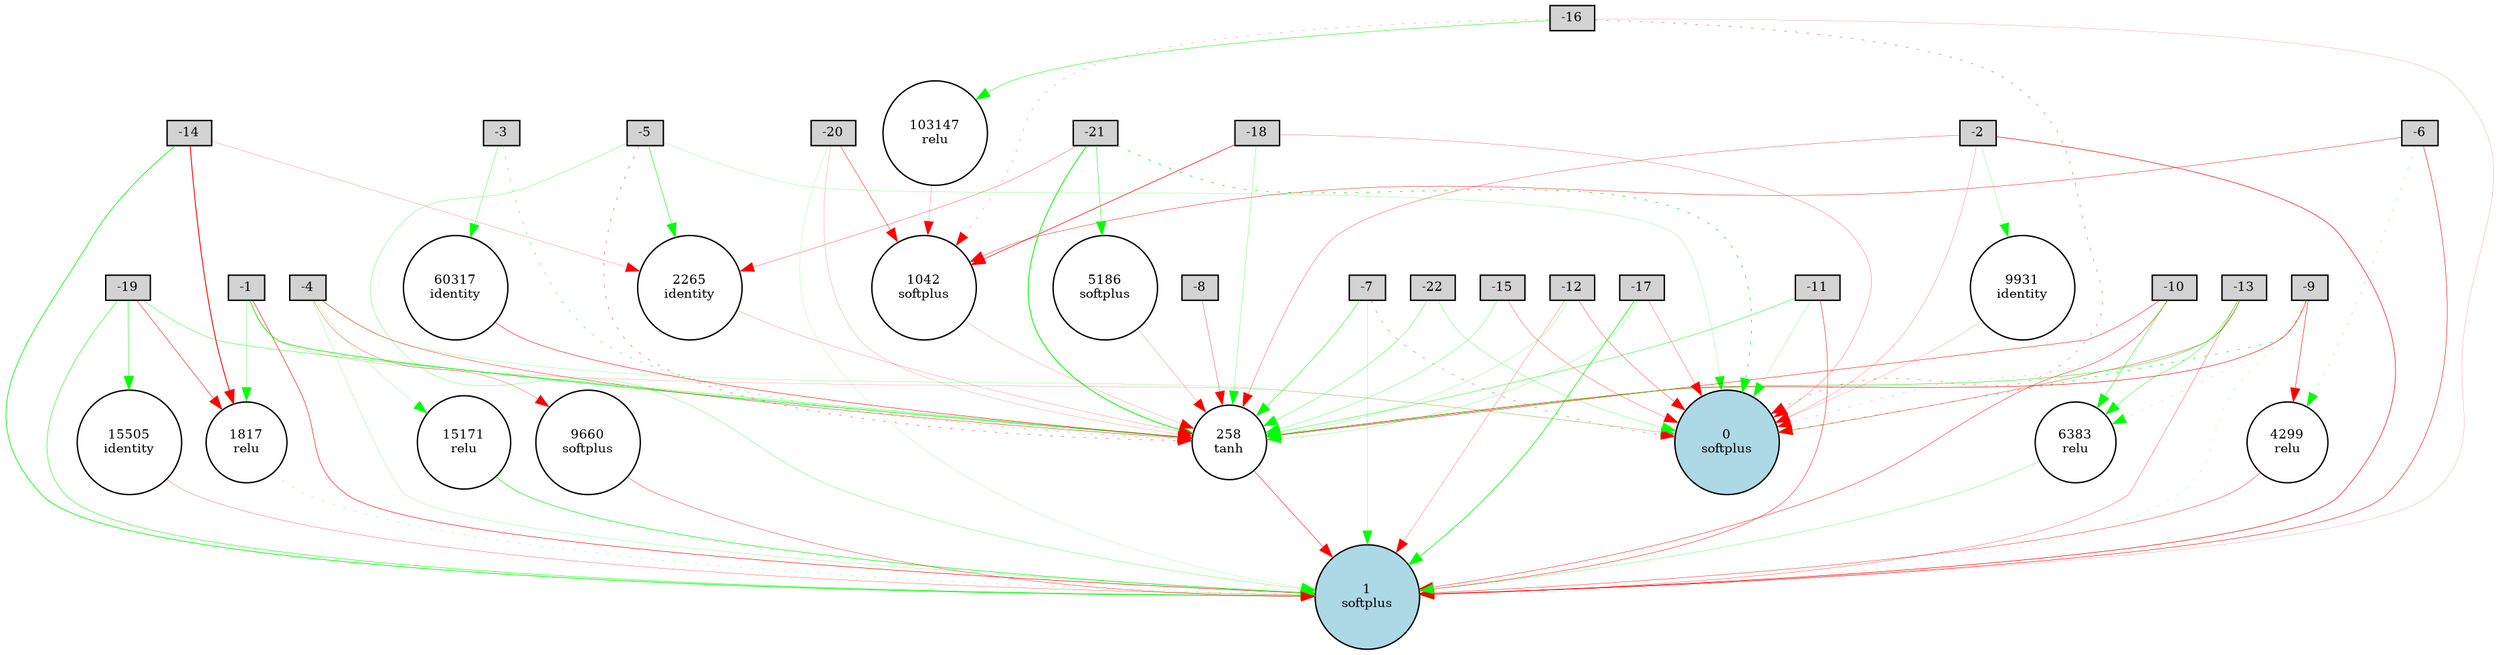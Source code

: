 digraph {
	node [fontsize=9 height=0.2 shape=circle width=0.2]
	A [label=-1 fillcolor=lightgray shape=box style=filled]
	B [label=-2 fillcolor=lightgray shape=box style=filled]
	-3 [label=-3 fillcolor=lightgray shape=box style=filled]
	-4 [label=-4 fillcolor=lightgray shape=box style=filled]
	-5 [label=-5 fillcolor=lightgray shape=box style=filled]
	-6 [label=-6 fillcolor=lightgray shape=box style=filled]
	-7 [label=-7 fillcolor=lightgray shape=box style=filled]
	-8 [label=-8 fillcolor=lightgray shape=box style=filled]
	-9 [label=-9 fillcolor=lightgray shape=box style=filled]
	-10 [label=-10 fillcolor=lightgray shape=box style=filled]
	-11 [label=-11 fillcolor=lightgray shape=box style=filled]
	-12 [label=-12 fillcolor=lightgray shape=box style=filled]
	-13 [label=-13 fillcolor=lightgray shape=box style=filled]
	-14 [label=-14 fillcolor=lightgray shape=box style=filled]
	-15 [label=-15 fillcolor=lightgray shape=box style=filled]
	-16 [label=-16 fillcolor=lightgray shape=box style=filled]
	-17 [label=-17 fillcolor=lightgray shape=box style=filled]
	-18 [label=-18 fillcolor=lightgray shape=box style=filled]
	-19 [label=-19 fillcolor=lightgray shape=box style=filled]
	-20 [label=-20 fillcolor=lightgray shape=box style=filled]
	-21 [label=-21 fillcolor=lightgray shape=box style=filled]
	-22 [label=-22 fillcolor=lightgray shape=box style=filled]
	"A XOR B" [label="0
softplus" fillcolor=lightblue style=filled]
	1 [label="1
softplus" fillcolor=lightblue style=filled]
	258 [label="258
tanh" fillcolor=white style=filled]
	5186 [label="5186
softplus" fillcolor=white style=filled]
	2265 [label="2265
identity" fillcolor=white style=filled]
	15171 [label="15171
relu" fillcolor=white style=filled]
	4299 [label="4299
relu" fillcolor=white style=filled]
	9931 [label="9931
identity" fillcolor=white style=filled]
	103147 [label="103147
relu" fillcolor=white style=filled]
	6383 [label="6383
relu" fillcolor=white style=filled]
	15505 [label="15505
identity" fillcolor=white style=filled]
	1042 [label="1042
softplus" fillcolor=white style=filled]
	1817 [label="1817
relu" fillcolor=white style=filled]
	9660 [label="9660
softplus" fillcolor=white style=filled]
	60317 [label="60317
identity" fillcolor=white style=filled]
	-10 -> "A XOR B" [color=red penwidth=0.11422329236710461 style=dotted]
	-18 -> "A XOR B" [color=red penwidth=0.1624012376845564 style=solid]
	-12 -> 258 [color=green penwidth=0.14300324413208818 style=solid]
	-9 -> 258 [color=red penwidth=0.3627232874594861 style=solid]
	-12 -> "A XOR B" [color=red penwidth=0.22745437782277397 style=solid]
	-22 -> "A XOR B" [color=green penwidth=0.1918356564377236 style=solid]
	-5 -> 1 [color=green penwidth=0.18636498037080906 style=solid]
	A -> "A XOR B" [color=red penwidth=0.10597807123718175 style=solid]
	-6 -> 1 [color=red penwidth=0.3373299191223935 style=solid]
	-14 -> 1 [color=green penwidth=0.5128916395307542 style=solid]
	-9 -> 1 [color=green penwidth=0.13746836989077385 style=dotted]
	-15 -> "A XOR B" [color=red penwidth=0.19765664653137288 style=solid]
	-17 -> "A XOR B" [color=red penwidth=0.19098022644435092 style=solid]
	-18 -> 258 [color=green penwidth=0.1783095911388061 style=solid]
	-7 -> 1 [color=green penwidth=0.13643539214520758 style=solid]
	-22 -> 258 [color=green penwidth=0.2393533862855512 style=solid]
	-16 -> 1 [color=red penwidth=0.10081621480621512 style=solid]
	-17 -> 1 [color=green penwidth=0.4705233659966376 style=solid]
	-4 -> 1 [color=green penwidth=0.14051362812225465 style=solid]
	-9 -> "A XOR B" [color=green penwidth=0.4056211115364057 style=dotted]
	-19 -> 1 [color=green penwidth=0.3368346287333135 style=solid]
	-11 -> 1 [color=red penwidth=0.30079348851148546 style=solid]
	-21 -> 258 [color=green penwidth=0.622753820811408 style=solid]
	-21 -> "A XOR B" [color=green penwidth=0.4689927215261761 style=dotted]
	-7 -> 258 [color=green penwidth=0.3161361575366691 style=solid]
	A -> 1 [color=red penwidth=0.3642727762463811 style=solid]
	-15 -> 258 [color=green penwidth=0.20034582310605634 style=solid]
	-10 -> 1 [color=red penwidth=0.2910527418711341 style=solid]
	B -> 1 [color=red penwidth=0.4022171227586585 style=solid]
	-5 -> "A XOR B" [color=green penwidth=0.13165564348290004 style=solid]
	-3 -> 258 [color=green penwidth=0.264915692012074 style=dotted]
	-13 -> "A XOR B" [color=red penwidth=0.23604211206842482 style=solid]
	-8 -> 258 [color=red penwidth=0.21113002466090616 style=solid]
	-13 -> 1 [color=red penwidth=0.20101840843813618 style=solid]
	-20 -> 1 [color=green penwidth=0.1035798294932492 style=solid]
	-11 -> 258 [color=green penwidth=0.28989935946531903 style=solid]
	B -> 258 [color=red penwidth=0.203370139137531 style=solid]
	B -> "A XOR B" [color=red penwidth=0.13993382205185517 style=solid]
	-16 -> "A XOR B" [color=red penwidth=0.22901265001958346 style=dotted]
	-11 -> "A XOR B" [color=green penwidth=0.14456968335288767 style=solid]
	-12 -> 1 [color=red penwidth=0.1559692484804835 style=solid]
	-19 -> 258 [color=green penwidth=0.2630107795854978 style=solid]
	258 -> 1 [color=red penwidth=0.323337069852601 style=solid]
	-20 -> 258 [color=red penwidth=0.11414397824615102 style=solid]
	-17 -> 258 [color=green penwidth=0.15558981477163675 style=solid]
	-4 -> "A XOR B" [color=green penwidth=0.13178276357957958 style=solid]
	-5 -> 258 [color=red penwidth=0.24919420855090144 style=dotted]
	-7 -> "A XOR B" [color=red penwidth=0.22021299453020876 style=dotted]
	-18 -> 1042 [color=red penwidth=0.42759014799306516 style=solid]
	1042 -> 258 [color=red penwidth=0.11634276461107879 style=solid]
	-14 -> 1817 [color=red penwidth=0.6425935233104593 style=solid]
	1817 -> 1 [color=green penwidth=0.1639676038095167 style=dotted]
	-6 -> 1042 [color=red penwidth=0.2718347132501986 style=solid]
	-5 -> 2265 [color=green penwidth=0.3787121344694033 style=solid]
	2265 -> 258 [color=red penwidth=0.12911562012049185 style=solid]
	-19 -> 1817 [color=red penwidth=0.334300931319895 style=solid]
	-4 -> 258 [color=red penwidth=0.2654676760300836 style=solid]
	-6 -> 4299 [color=green penwidth=0.1801788583501423 style=dotted]
	4299 -> 1 [color=red penwidth=0.25959248455719625 style=solid]
	-20 -> 1042 [color=red penwidth=0.29252866728866644 style=solid]
	-21 -> 5186 [color=green penwidth=0.2968903484211539 style=solid]
	5186 -> 258 [color=red penwidth=0.13780083948257776 style=solid]
	-9 -> 4299 [color=red penwidth=0.32446584533172806 style=solid]
	-13 -> 258 [color=green penwidth=0.33721615575741115 style=solid]
	-9 -> 6383 [color=green penwidth=0.1319646453067867 style=dotted]
	6383 -> 1 [color=green penwidth=0.18621681570480347 style=solid]
	-16 -> 1042 [color=red penwidth=0.1401842717976979 style=dotted]
	-10 -> 258 [color=red penwidth=0.3148116500548225 style=solid]
	A -> 1817 [color=green penwidth=0.17525067103175712 style=solid]
	-4 -> 9660 [color=red penwidth=0.19060708562231732 style=solid]
	9660 -> 1 [color=red penwidth=0.2472227892217481 style=solid]
	B -> 9931 [color=green penwidth=0.1407865755551366 style=solid]
	9931 -> "A XOR B" [color=red penwidth=0.11343402908297845 style=solid]
	A -> 258 [color=green penwidth=0.5183881752278274 style=solid]
	-14 -> 2265 [color=red penwidth=0.1281159160878667 style=solid]
	-21 -> 2265 [color=red penwidth=0.20058902822856112 style=solid]
	-4 -> 15171 [color=green penwidth=0.12673408739441933 style=solid]
	15171 -> 1 [color=green penwidth=0.42074029714970507 style=solid]
	-19 -> 15505 [color=green penwidth=0.31123453733990303 style=solid]
	15505 -> 1 [color=red penwidth=0.17289277852628246 style=solid]
	-3 -> 60317 [color=green penwidth=0.22533131066643305 style=solid]
	60317 -> 258 [color=red penwidth=0.3358319701197987 style=solid]
	-10 -> 6383 [color=green penwidth=0.3197356760044596 style=solid]
	-13 -> 6383 [color=green penwidth=0.2671735878596855 style=solid]
	-16 -> 103147 [color=green penwidth=0.3197296209227874 style=solid]
	103147 -> 1042 [color=red penwidth=0.12967422791510047 style=solid]
}
